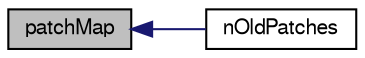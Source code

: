 digraph "patchMap"
{
  bgcolor="transparent";
  edge [fontname="FreeSans",fontsize="10",labelfontname="FreeSans",labelfontsize="10"];
  node [fontname="FreeSans",fontsize="10",shape=record];
  rankdir="LR";
  Node6 [label="patchMap",height=0.2,width=0.4,color="black", fillcolor="grey75", style="filled", fontcolor="black"];
  Node6 -> Node7 [dir="back",color="midnightblue",fontsize="10",style="solid",fontname="FreeSans"];
  Node7 [label="nOldPatches",height=0.2,width=0.4,color="black",URL="$a27382.html#a587b31e5c52e63c47818152f993311aa",tooltip="Number of old patches. "];
}
